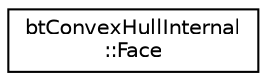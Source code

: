 digraph "Graphical Class Hierarchy"
{
  edge [fontname="Helvetica",fontsize="10",labelfontname="Helvetica",labelfontsize="10"];
  node [fontname="Helvetica",fontsize="10",shape=record];
  rankdir="LR";
  Node1 [label="btConvexHullInternal\l::Face",height=0.2,width=0.4,color="black", fillcolor="white", style="filled",URL="$classbt_convex_hull_internal_1_1_face.html"];
}
